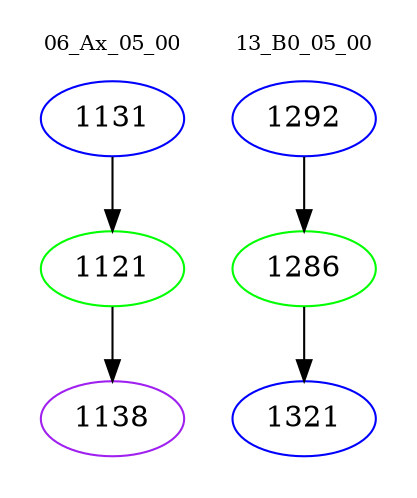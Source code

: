 digraph{
subgraph cluster_0 {
color = white
label = "06_Ax_05_00";
fontsize=10;
T0_1131 [label="1131", color="blue"]
T0_1131 -> T0_1121 [color="black"]
T0_1121 [label="1121", color="green"]
T0_1121 -> T0_1138 [color="black"]
T0_1138 [label="1138", color="purple"]
}
subgraph cluster_1 {
color = white
label = "13_B0_05_00";
fontsize=10;
T1_1292 [label="1292", color="blue"]
T1_1292 -> T1_1286 [color="black"]
T1_1286 [label="1286", color="green"]
T1_1286 -> T1_1321 [color="black"]
T1_1321 [label="1321", color="blue"]
}
}
